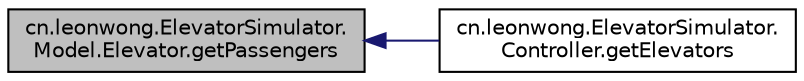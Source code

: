 digraph "cn.leonwong.ElevatorSimulator.Model.Elevator.getPassengers"
{
  edge [fontname="Helvetica",fontsize="10",labelfontname="Helvetica",labelfontsize="10"];
  node [fontname="Helvetica",fontsize="10",shape=record];
  rankdir="LR";
  Node24 [label="cn.leonwong.ElevatorSimulator.\lModel.Elevator.getPassengers",height=0.2,width=0.4,color="black", fillcolor="grey75", style="filled", fontcolor="black"];
  Node24 -> Node25 [dir="back",color="midnightblue",fontsize="10",style="solid"];
  Node25 [label="cn.leonwong.ElevatorSimulator.\lController.getElevators",height=0.2,width=0.4,color="black", fillcolor="white", style="filled",URL="$classcn_1_1leonwong_1_1_elevator_simulator_1_1_controller.html#a5fc22eca3d2b6079eff285cb47528202"];
}
